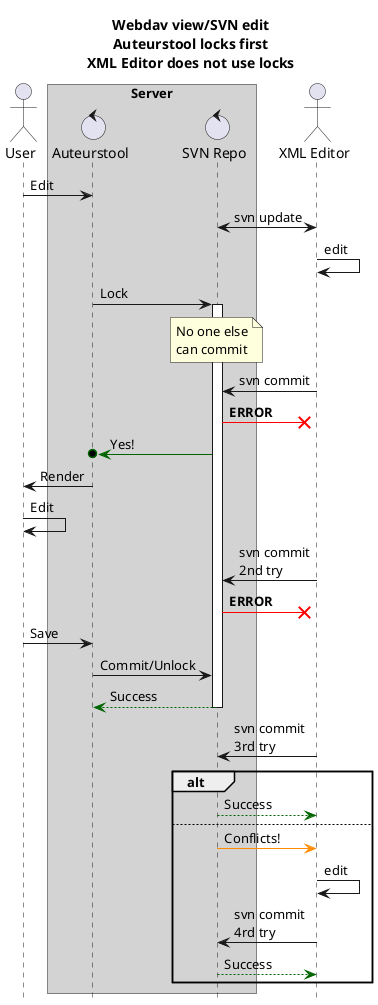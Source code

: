 @startuml

' Define the actors
actor User
box "Server" #LightGray
    control Auteurstool as AUT
    control "SVN Repo" as SVN
end box
actor "XML Editor" as XML

title
    Webdav view/SVN edit
    Auteurstool locks first
    XML Editor does not use locks
end title
hide footbox
User->AUT: Edit
XML<->SVN: svn update
XML -> XML: edit

AUT->SVN: Lock
activate SVN


    note over SVN
        No one else
        can commit
    end note
    XML -> SVN: svn commit
    SVN -[#red]x XML: **ERROR**

SVN -[#darkgreen]>o AUT: Yes!
AUT -> User: Render
User -> User: Edit
    XML -> SVN: svn commit\n2nd try
    SVN -[#red]x XML: **ERROR**
User -> AUT: Save
AUT -> SVN: Commit/Unlock
SVN --[#darkgreen]> AUT: Success
deactivate SVN

    XML -> SVN: svn commit\n3rd try
alt
    SVN --[#darkgreen]> XML: Success
else
    SVN -[#darkorange]> XML: Conflicts!
    XML -> XML: edit
    XML -> SVN: svn commit\n4rd try
    SVN --[#darkgreen]> XML: Success
end
@enduml


